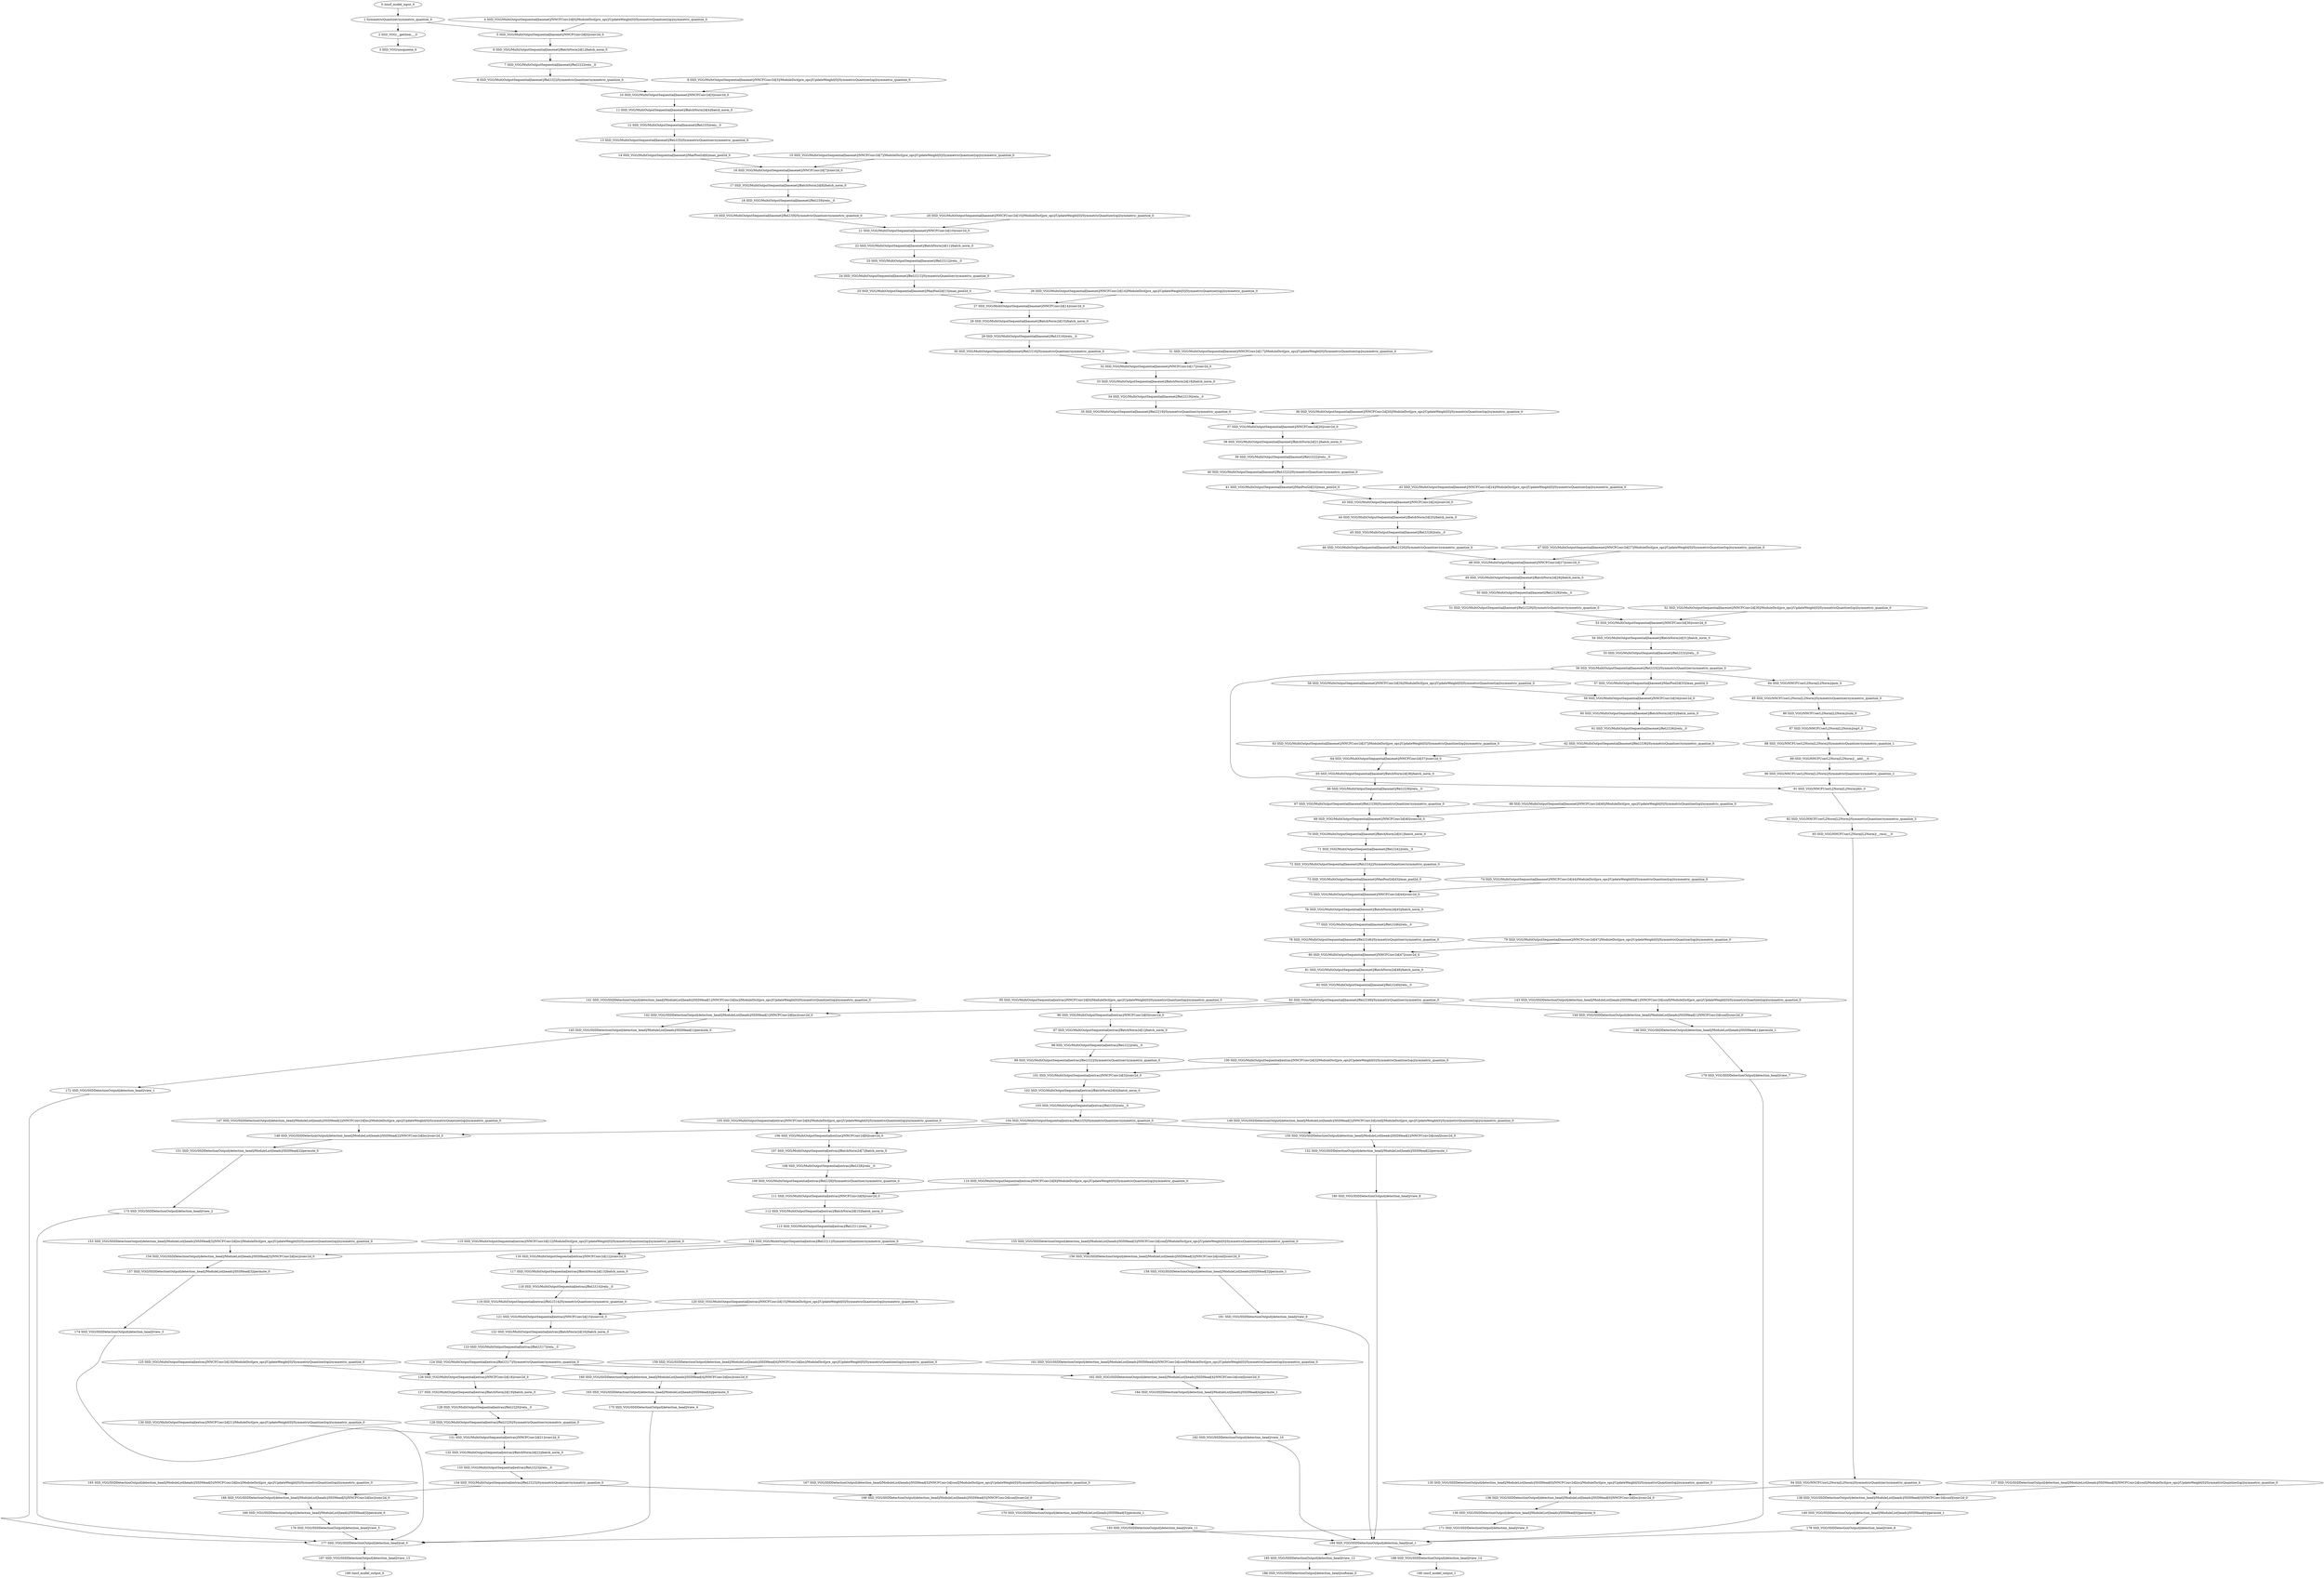 strict digraph  {
"0 /nncf_model_input_0" [id=0, type=nncf_model_input];
"1 SymmetricQuantizer/symmetric_quantize_0" [id=1, type=symmetric_quantize];
"2 SSD_VGG/__getitem___0" [id=2, type=__getitem__];
"3 SSD_VGG/unsqueeze_0" [id=3, type=unsqueeze];
"4 SSD_VGG/MultiOutputSequential[basenet]/NNCFConv2d[0]/ModuleDict[pre_ops]/UpdateWeight[0]/SymmetricQuantizer[op]/symmetric_quantize_0" [id=4, type=symmetric_quantize];
"5 SSD_VGG/MultiOutputSequential[basenet]/NNCFConv2d[0]/conv2d_0" [id=5, type=conv2d];
"6 SSD_VGG/MultiOutputSequential[basenet]/BatchNorm2d[1]/batch_norm_0" [id=6, type=batch_norm];
"7 SSD_VGG/MultiOutputSequential[basenet]/ReLU[2]/relu__0" [id=7, type=relu_];
"8 SSD_VGG/MultiOutputSequential[basenet]/ReLU[2]/SymmetricQuantizer/symmetric_quantize_0" [id=8, type=symmetric_quantize];
"9 SSD_VGG/MultiOutputSequential[basenet]/NNCFConv2d[3]/ModuleDict[pre_ops]/UpdateWeight[0]/SymmetricQuantizer[op]/symmetric_quantize_0" [id=9, type=symmetric_quantize];
"10 SSD_VGG/MultiOutputSequential[basenet]/NNCFConv2d[3]/conv2d_0" [id=10, type=conv2d];
"11 SSD_VGG/MultiOutputSequential[basenet]/BatchNorm2d[4]/batch_norm_0" [id=11, type=batch_norm];
"12 SSD_VGG/MultiOutputSequential[basenet]/ReLU[5]/relu__0" [id=12, type=relu_];
"13 SSD_VGG/MultiOutputSequential[basenet]/ReLU[5]/SymmetricQuantizer/symmetric_quantize_0" [id=13, type=symmetric_quantize];
"14 SSD_VGG/MultiOutputSequential[basenet]/MaxPool2d[6]/max_pool2d_0" [id=14, type=max_pool2d];
"15 SSD_VGG/MultiOutputSequential[basenet]/NNCFConv2d[7]/ModuleDict[pre_ops]/UpdateWeight[0]/SymmetricQuantizer[op]/symmetric_quantize_0" [id=15, type=symmetric_quantize];
"16 SSD_VGG/MultiOutputSequential[basenet]/NNCFConv2d[7]/conv2d_0" [id=16, type=conv2d];
"17 SSD_VGG/MultiOutputSequential[basenet]/BatchNorm2d[8]/batch_norm_0" [id=17, type=batch_norm];
"18 SSD_VGG/MultiOutputSequential[basenet]/ReLU[9]/relu__0" [id=18, type=relu_];
"19 SSD_VGG/MultiOutputSequential[basenet]/ReLU[9]/SymmetricQuantizer/symmetric_quantize_0" [id=19, type=symmetric_quantize];
"20 SSD_VGG/MultiOutputSequential[basenet]/NNCFConv2d[10]/ModuleDict[pre_ops]/UpdateWeight[0]/SymmetricQuantizer[op]/symmetric_quantize_0" [id=20, type=symmetric_quantize];
"21 SSD_VGG/MultiOutputSequential[basenet]/NNCFConv2d[10]/conv2d_0" [id=21, type=conv2d];
"22 SSD_VGG/MultiOutputSequential[basenet]/BatchNorm2d[11]/batch_norm_0" [id=22, type=batch_norm];
"23 SSD_VGG/MultiOutputSequential[basenet]/ReLU[12]/relu__0" [id=23, type=relu_];
"24 SSD_VGG/MultiOutputSequential[basenet]/ReLU[12]/SymmetricQuantizer/symmetric_quantize_0" [id=24, type=symmetric_quantize];
"25 SSD_VGG/MultiOutputSequential[basenet]/MaxPool2d[13]/max_pool2d_0" [id=25, type=max_pool2d];
"26 SSD_VGG/MultiOutputSequential[basenet]/NNCFConv2d[14]/ModuleDict[pre_ops]/UpdateWeight[0]/SymmetricQuantizer[op]/symmetric_quantize_0" [id=26, type=symmetric_quantize];
"27 SSD_VGG/MultiOutputSequential[basenet]/NNCFConv2d[14]/conv2d_0" [id=27, type=conv2d];
"28 SSD_VGG/MultiOutputSequential[basenet]/BatchNorm2d[15]/batch_norm_0" [id=28, type=batch_norm];
"29 SSD_VGG/MultiOutputSequential[basenet]/ReLU[16]/relu__0" [id=29, type=relu_];
"30 SSD_VGG/MultiOutputSequential[basenet]/ReLU[16]/SymmetricQuantizer/symmetric_quantize_0" [id=30, type=symmetric_quantize];
"31 SSD_VGG/MultiOutputSequential[basenet]/NNCFConv2d[17]/ModuleDict[pre_ops]/UpdateWeight[0]/SymmetricQuantizer[op]/symmetric_quantize_0" [id=31, type=symmetric_quantize];
"32 SSD_VGG/MultiOutputSequential[basenet]/NNCFConv2d[17]/conv2d_0" [id=32, type=conv2d];
"33 SSD_VGG/MultiOutputSequential[basenet]/BatchNorm2d[18]/batch_norm_0" [id=33, type=batch_norm];
"34 SSD_VGG/MultiOutputSequential[basenet]/ReLU[19]/relu__0" [id=34, type=relu_];
"35 SSD_VGG/MultiOutputSequential[basenet]/ReLU[19]/SymmetricQuantizer/symmetric_quantize_0" [id=35, type=symmetric_quantize];
"36 SSD_VGG/MultiOutputSequential[basenet]/NNCFConv2d[20]/ModuleDict[pre_ops]/UpdateWeight[0]/SymmetricQuantizer[op]/symmetric_quantize_0" [id=36, type=symmetric_quantize];
"37 SSD_VGG/MultiOutputSequential[basenet]/NNCFConv2d[20]/conv2d_0" [id=37, type=conv2d];
"38 SSD_VGG/MultiOutputSequential[basenet]/BatchNorm2d[21]/batch_norm_0" [id=38, type=batch_norm];
"39 SSD_VGG/MultiOutputSequential[basenet]/ReLU[22]/relu__0" [id=39, type=relu_];
"40 SSD_VGG/MultiOutputSequential[basenet]/ReLU[22]/SymmetricQuantizer/symmetric_quantize_0" [id=40, type=symmetric_quantize];
"41 SSD_VGG/MultiOutputSequential[basenet]/MaxPool2d[23]/max_pool2d_0" [id=41, type=max_pool2d];
"42 SSD_VGG/MultiOutputSequential[basenet]/NNCFConv2d[24]/ModuleDict[pre_ops]/UpdateWeight[0]/SymmetricQuantizer[op]/symmetric_quantize_0" [id=42, type=symmetric_quantize];
"43 SSD_VGG/MultiOutputSequential[basenet]/NNCFConv2d[24]/conv2d_0" [id=43, type=conv2d];
"44 SSD_VGG/MultiOutputSequential[basenet]/BatchNorm2d[25]/batch_norm_0" [id=44, type=batch_norm];
"45 SSD_VGG/MultiOutputSequential[basenet]/ReLU[26]/relu__0" [id=45, type=relu_];
"46 SSD_VGG/MultiOutputSequential[basenet]/ReLU[26]/SymmetricQuantizer/symmetric_quantize_0" [id=46, type=symmetric_quantize];
"47 SSD_VGG/MultiOutputSequential[basenet]/NNCFConv2d[27]/ModuleDict[pre_ops]/UpdateWeight[0]/SymmetricQuantizer[op]/symmetric_quantize_0" [id=47, type=symmetric_quantize];
"48 SSD_VGG/MultiOutputSequential[basenet]/NNCFConv2d[27]/conv2d_0" [id=48, type=conv2d];
"49 SSD_VGG/MultiOutputSequential[basenet]/BatchNorm2d[28]/batch_norm_0" [id=49, type=batch_norm];
"50 SSD_VGG/MultiOutputSequential[basenet]/ReLU[29]/relu__0" [id=50, type=relu_];
"51 SSD_VGG/MultiOutputSequential[basenet]/ReLU[29]/SymmetricQuantizer/symmetric_quantize_0" [id=51, type=symmetric_quantize];
"52 SSD_VGG/MultiOutputSequential[basenet]/NNCFConv2d[30]/ModuleDict[pre_ops]/UpdateWeight[0]/SymmetricQuantizer[op]/symmetric_quantize_0" [id=52, type=symmetric_quantize];
"53 SSD_VGG/MultiOutputSequential[basenet]/NNCFConv2d[30]/conv2d_0" [id=53, type=conv2d];
"54 SSD_VGG/MultiOutputSequential[basenet]/BatchNorm2d[31]/batch_norm_0" [id=54, type=batch_norm];
"55 SSD_VGG/MultiOutputSequential[basenet]/ReLU[32]/relu__0" [id=55, type=relu_];
"56 SSD_VGG/MultiOutputSequential[basenet]/ReLU[32]/SymmetricQuantizer/symmetric_quantize_0" [id=56, type=symmetric_quantize];
"57 SSD_VGG/MultiOutputSequential[basenet]/MaxPool2d[33]/max_pool2d_0" [id=57, type=max_pool2d];
"58 SSD_VGG/MultiOutputSequential[basenet]/NNCFConv2d[34]/ModuleDict[pre_ops]/UpdateWeight[0]/SymmetricQuantizer[op]/symmetric_quantize_0" [id=58, type=symmetric_quantize];
"59 SSD_VGG/MultiOutputSequential[basenet]/NNCFConv2d[34]/conv2d_0" [id=59, type=conv2d];
"60 SSD_VGG/MultiOutputSequential[basenet]/BatchNorm2d[35]/batch_norm_0" [id=60, type=batch_norm];
"61 SSD_VGG/MultiOutputSequential[basenet]/ReLU[36]/relu__0" [id=61, type=relu_];
"62 SSD_VGG/MultiOutputSequential[basenet]/ReLU[36]/SymmetricQuantizer/symmetric_quantize_0" [id=62, type=symmetric_quantize];
"63 SSD_VGG/MultiOutputSequential[basenet]/NNCFConv2d[37]/ModuleDict[pre_ops]/UpdateWeight[0]/SymmetricQuantizer[op]/symmetric_quantize_0" [id=63, type=symmetric_quantize];
"64 SSD_VGG/MultiOutputSequential[basenet]/NNCFConv2d[37]/conv2d_0" [id=64, type=conv2d];
"65 SSD_VGG/MultiOutputSequential[basenet]/BatchNorm2d[38]/batch_norm_0" [id=65, type=batch_norm];
"66 SSD_VGG/MultiOutputSequential[basenet]/ReLU[39]/relu__0" [id=66, type=relu_];
"67 SSD_VGG/MultiOutputSequential[basenet]/ReLU[39]/SymmetricQuantizer/symmetric_quantize_0" [id=67, type=symmetric_quantize];
"68 SSD_VGG/MultiOutputSequential[basenet]/NNCFConv2d[40]/ModuleDict[pre_ops]/UpdateWeight[0]/SymmetricQuantizer[op]/symmetric_quantize_0" [id=68, type=symmetric_quantize];
"69 SSD_VGG/MultiOutputSequential[basenet]/NNCFConv2d[40]/conv2d_0" [id=69, type=conv2d];
"70 SSD_VGG/MultiOutputSequential[basenet]/BatchNorm2d[41]/batch_norm_0" [id=70, type=batch_norm];
"71 SSD_VGG/MultiOutputSequential[basenet]/ReLU[42]/relu__0" [id=71, type=relu_];
"72 SSD_VGG/MultiOutputSequential[basenet]/ReLU[42]/SymmetricQuantizer/symmetric_quantize_0" [id=72, type=symmetric_quantize];
"73 SSD_VGG/MultiOutputSequential[basenet]/MaxPool2d[43]/max_pool2d_0" [id=73, type=max_pool2d];
"74 SSD_VGG/MultiOutputSequential[basenet]/NNCFConv2d[44]/ModuleDict[pre_ops]/UpdateWeight[0]/SymmetricQuantizer[op]/symmetric_quantize_0" [id=74, type=symmetric_quantize];
"75 SSD_VGG/MultiOutputSequential[basenet]/NNCFConv2d[44]/conv2d_0" [id=75, type=conv2d];
"76 SSD_VGG/MultiOutputSequential[basenet]/BatchNorm2d[45]/batch_norm_0" [id=76, type=batch_norm];
"77 SSD_VGG/MultiOutputSequential[basenet]/ReLU[46]/relu__0" [id=77, type=relu_];
"78 SSD_VGG/MultiOutputSequential[basenet]/ReLU[46]/SymmetricQuantizer/symmetric_quantize_0" [id=78, type=symmetric_quantize];
"79 SSD_VGG/MultiOutputSequential[basenet]/NNCFConv2d[47]/ModuleDict[pre_ops]/UpdateWeight[0]/SymmetricQuantizer[op]/symmetric_quantize_0" [id=79, type=symmetric_quantize];
"80 SSD_VGG/MultiOutputSequential[basenet]/NNCFConv2d[47]/conv2d_0" [id=80, type=conv2d];
"81 SSD_VGG/MultiOutputSequential[basenet]/BatchNorm2d[48]/batch_norm_0" [id=81, type=batch_norm];
"82 SSD_VGG/MultiOutputSequential[basenet]/ReLU[49]/relu__0" [id=82, type=relu_];
"83 SSD_VGG/MultiOutputSequential[basenet]/ReLU[49]/SymmetricQuantizer/symmetric_quantize_0" [id=83, type=symmetric_quantize];
"84 SSD_VGG/NNCFUserL2Norm[L2Norm]/pow_0" [id=84, type=pow];
"85 SSD_VGG/NNCFUserL2Norm[L2Norm]/SymmetricQuantizer/symmetric_quantize_0" [id=85, type=symmetric_quantize];
"86 SSD_VGG/NNCFUserL2Norm[L2Norm]/sum_0" [id=86, type=sum];
"87 SSD_VGG/NNCFUserL2Norm[L2Norm]/sqrt_0" [id=87, type=sqrt];
"88 SSD_VGG/NNCFUserL2Norm[L2Norm]/SymmetricQuantizer/symmetric_quantize_1" [id=88, type=symmetric_quantize];
"89 SSD_VGG/NNCFUserL2Norm[L2Norm]/__add___0" [id=89, type=__add__];
"90 SSD_VGG/NNCFUserL2Norm[L2Norm]/SymmetricQuantizer/symmetric_quantize_2" [id=90, type=symmetric_quantize];
"91 SSD_VGG/NNCFUserL2Norm[L2Norm]/div_0" [id=91, type=div];
"92 SSD_VGG/NNCFUserL2Norm[L2Norm]/SymmetricQuantizer/symmetric_quantize_3" [id=92, type=symmetric_quantize];
"93 SSD_VGG/NNCFUserL2Norm[L2Norm]/__rmul___0" [id=93, type=__rmul__];
"94 SSD_VGG/NNCFUserL2Norm[L2Norm]/SymmetricQuantizer/symmetric_quantize_4" [id=94, type=symmetric_quantize];
"95 SSD_VGG/MultiOutputSequential[extras]/NNCFConv2d[0]/ModuleDict[pre_ops]/UpdateWeight[0]/SymmetricQuantizer[op]/symmetric_quantize_0" [id=95, type=symmetric_quantize];
"96 SSD_VGG/MultiOutputSequential[extras]/NNCFConv2d[0]/conv2d_0" [id=96, type=conv2d];
"97 SSD_VGG/MultiOutputSequential[extras]/BatchNorm2d[1]/batch_norm_0" [id=97, type=batch_norm];
"98 SSD_VGG/MultiOutputSequential[extras]/ReLU[2]/relu__0" [id=98, type=relu_];
"99 SSD_VGG/MultiOutputSequential[extras]/ReLU[2]/SymmetricQuantizer/symmetric_quantize_0" [id=99, type=symmetric_quantize];
"100 SSD_VGG/MultiOutputSequential[extras]/NNCFConv2d[3]/ModuleDict[pre_ops]/UpdateWeight[0]/SymmetricQuantizer[op]/symmetric_quantize_0" [id=100, type=symmetric_quantize];
"101 SSD_VGG/MultiOutputSequential[extras]/NNCFConv2d[3]/conv2d_0" [id=101, type=conv2d];
"102 SSD_VGG/MultiOutputSequential[extras]/BatchNorm2d[4]/batch_norm_0" [id=102, type=batch_norm];
"103 SSD_VGG/MultiOutputSequential[extras]/ReLU[5]/relu__0" [id=103, type=relu_];
"104 SSD_VGG/MultiOutputSequential[extras]/ReLU[5]/SymmetricQuantizer/symmetric_quantize_0" [id=104, type=symmetric_quantize];
"105 SSD_VGG/MultiOutputSequential[extras]/NNCFConv2d[6]/ModuleDict[pre_ops]/UpdateWeight[0]/SymmetricQuantizer[op]/symmetric_quantize_0" [id=105, type=symmetric_quantize];
"106 SSD_VGG/MultiOutputSequential[extras]/NNCFConv2d[6]/conv2d_0" [id=106, type=conv2d];
"107 SSD_VGG/MultiOutputSequential[extras]/BatchNorm2d[7]/batch_norm_0" [id=107, type=batch_norm];
"108 SSD_VGG/MultiOutputSequential[extras]/ReLU[8]/relu__0" [id=108, type=relu_];
"109 SSD_VGG/MultiOutputSequential[extras]/ReLU[8]/SymmetricQuantizer/symmetric_quantize_0" [id=109, type=symmetric_quantize];
"110 SSD_VGG/MultiOutputSequential[extras]/NNCFConv2d[9]/ModuleDict[pre_ops]/UpdateWeight[0]/SymmetricQuantizer[op]/symmetric_quantize_0" [id=110, type=symmetric_quantize];
"111 SSD_VGG/MultiOutputSequential[extras]/NNCFConv2d[9]/conv2d_0" [id=111, type=conv2d];
"112 SSD_VGG/MultiOutputSequential[extras]/BatchNorm2d[10]/batch_norm_0" [id=112, type=batch_norm];
"113 SSD_VGG/MultiOutputSequential[extras]/ReLU[11]/relu__0" [id=113, type=relu_];
"114 SSD_VGG/MultiOutputSequential[extras]/ReLU[11]/SymmetricQuantizer/symmetric_quantize_0" [id=114, type=symmetric_quantize];
"115 SSD_VGG/MultiOutputSequential[extras]/NNCFConv2d[12]/ModuleDict[pre_ops]/UpdateWeight[0]/SymmetricQuantizer[op]/symmetric_quantize_0" [id=115, type=symmetric_quantize];
"116 SSD_VGG/MultiOutputSequential[extras]/NNCFConv2d[12]/conv2d_0" [id=116, type=conv2d];
"117 SSD_VGG/MultiOutputSequential[extras]/BatchNorm2d[13]/batch_norm_0" [id=117, type=batch_norm];
"118 SSD_VGG/MultiOutputSequential[extras]/ReLU[14]/relu__0" [id=118, type=relu_];
"119 SSD_VGG/MultiOutputSequential[extras]/ReLU[14]/SymmetricQuantizer/symmetric_quantize_0" [id=119, type=symmetric_quantize];
"120 SSD_VGG/MultiOutputSequential[extras]/NNCFConv2d[15]/ModuleDict[pre_ops]/UpdateWeight[0]/SymmetricQuantizer[op]/symmetric_quantize_0" [id=120, type=symmetric_quantize];
"121 SSD_VGG/MultiOutputSequential[extras]/NNCFConv2d[15]/conv2d_0" [id=121, type=conv2d];
"122 SSD_VGG/MultiOutputSequential[extras]/BatchNorm2d[16]/batch_norm_0" [id=122, type=batch_norm];
"123 SSD_VGG/MultiOutputSequential[extras]/ReLU[17]/relu__0" [id=123, type=relu_];
"124 SSD_VGG/MultiOutputSequential[extras]/ReLU[17]/SymmetricQuantizer/symmetric_quantize_0" [id=124, type=symmetric_quantize];
"125 SSD_VGG/MultiOutputSequential[extras]/NNCFConv2d[18]/ModuleDict[pre_ops]/UpdateWeight[0]/SymmetricQuantizer[op]/symmetric_quantize_0" [id=125, type=symmetric_quantize];
"126 SSD_VGG/MultiOutputSequential[extras]/NNCFConv2d[18]/conv2d_0" [id=126, type=conv2d];
"127 SSD_VGG/MultiOutputSequential[extras]/BatchNorm2d[19]/batch_norm_0" [id=127, type=batch_norm];
"128 SSD_VGG/MultiOutputSequential[extras]/ReLU[20]/relu__0" [id=128, type=relu_];
"129 SSD_VGG/MultiOutputSequential[extras]/ReLU[20]/SymmetricQuantizer/symmetric_quantize_0" [id=129, type=symmetric_quantize];
"130 SSD_VGG/MultiOutputSequential[extras]/NNCFConv2d[21]/ModuleDict[pre_ops]/UpdateWeight[0]/SymmetricQuantizer[op]/symmetric_quantize_0" [id=130, type=symmetric_quantize];
"131 SSD_VGG/MultiOutputSequential[extras]/NNCFConv2d[21]/conv2d_0" [id=131, type=conv2d];
"132 SSD_VGG/MultiOutputSequential[extras]/BatchNorm2d[22]/batch_norm_0" [id=132, type=batch_norm];
"133 SSD_VGG/MultiOutputSequential[extras]/ReLU[23]/relu__0" [id=133, type=relu_];
"134 SSD_VGG/MultiOutputSequential[extras]/ReLU[23]/SymmetricQuantizer/symmetric_quantize_0" [id=134, type=symmetric_quantize];
"135 SSD_VGG/SSDDetectionOutput[detection_head]/ModuleList[heads]/SSDHead[0]/NNCFConv2d[loc]/ModuleDict[pre_ops]/UpdateWeight[0]/SymmetricQuantizer[op]/symmetric_quantize_0" [id=135, type=symmetric_quantize];
"136 SSD_VGG/SSDDetectionOutput[detection_head]/ModuleList[heads]/SSDHead[0]/NNCFConv2d[loc]/conv2d_0" [id=136, type=conv2d];
"137 SSD_VGG/SSDDetectionOutput[detection_head]/ModuleList[heads]/SSDHead[0]/NNCFConv2d[conf]/ModuleDict[pre_ops]/UpdateWeight[0]/SymmetricQuantizer[op]/symmetric_quantize_0" [id=137, type=symmetric_quantize];
"138 SSD_VGG/SSDDetectionOutput[detection_head]/ModuleList[heads]/SSDHead[0]/NNCFConv2d[conf]/conv2d_0" [id=138, type=conv2d];
"139 SSD_VGG/SSDDetectionOutput[detection_head]/ModuleList[heads]/SSDHead[0]/permute_0" [id=139, type=permute];
"140 SSD_VGG/SSDDetectionOutput[detection_head]/ModuleList[heads]/SSDHead[0]/permute_1" [id=140, type=permute];
"141 SSD_VGG/SSDDetectionOutput[detection_head]/ModuleList[heads]/SSDHead[1]/NNCFConv2d[loc]/ModuleDict[pre_ops]/UpdateWeight[0]/SymmetricQuantizer[op]/symmetric_quantize_0" [id=141, type=symmetric_quantize];
"142 SSD_VGG/SSDDetectionOutput[detection_head]/ModuleList[heads]/SSDHead[1]/NNCFConv2d[loc]/conv2d_0" [id=142, type=conv2d];
"143 SSD_VGG/SSDDetectionOutput[detection_head]/ModuleList[heads]/SSDHead[1]/NNCFConv2d[conf]/ModuleDict[pre_ops]/UpdateWeight[0]/SymmetricQuantizer[op]/symmetric_quantize_0" [id=143, type=symmetric_quantize];
"144 SSD_VGG/SSDDetectionOutput[detection_head]/ModuleList[heads]/SSDHead[1]/NNCFConv2d[conf]/conv2d_0" [id=144, type=conv2d];
"145 SSD_VGG/SSDDetectionOutput[detection_head]/ModuleList[heads]/SSDHead[1]/permute_0" [id=145, type=permute];
"146 SSD_VGG/SSDDetectionOutput[detection_head]/ModuleList[heads]/SSDHead[1]/permute_1" [id=146, type=permute];
"147 SSD_VGG/SSDDetectionOutput[detection_head]/ModuleList[heads]/SSDHead[2]/NNCFConv2d[loc]/ModuleDict[pre_ops]/UpdateWeight[0]/SymmetricQuantizer[op]/symmetric_quantize_0" [id=147, type=symmetric_quantize];
"148 SSD_VGG/SSDDetectionOutput[detection_head]/ModuleList[heads]/SSDHead[2]/NNCFConv2d[loc]/conv2d_0" [id=148, type=conv2d];
"149 SSD_VGG/SSDDetectionOutput[detection_head]/ModuleList[heads]/SSDHead[2]/NNCFConv2d[conf]/ModuleDict[pre_ops]/UpdateWeight[0]/SymmetricQuantizer[op]/symmetric_quantize_0" [id=149, type=symmetric_quantize];
"150 SSD_VGG/SSDDetectionOutput[detection_head]/ModuleList[heads]/SSDHead[2]/NNCFConv2d[conf]/conv2d_0" [id=150, type=conv2d];
"151 SSD_VGG/SSDDetectionOutput[detection_head]/ModuleList[heads]/SSDHead[2]/permute_0" [id=151, type=permute];
"152 SSD_VGG/SSDDetectionOutput[detection_head]/ModuleList[heads]/SSDHead[2]/permute_1" [id=152, type=permute];
"153 SSD_VGG/SSDDetectionOutput[detection_head]/ModuleList[heads]/SSDHead[3]/NNCFConv2d[loc]/ModuleDict[pre_ops]/UpdateWeight[0]/SymmetricQuantizer[op]/symmetric_quantize_0" [id=153, type=symmetric_quantize];
"154 SSD_VGG/SSDDetectionOutput[detection_head]/ModuleList[heads]/SSDHead[3]/NNCFConv2d[loc]/conv2d_0" [id=154, type=conv2d];
"155 SSD_VGG/SSDDetectionOutput[detection_head]/ModuleList[heads]/SSDHead[3]/NNCFConv2d[conf]/ModuleDict[pre_ops]/UpdateWeight[0]/SymmetricQuantizer[op]/symmetric_quantize_0" [id=155, type=symmetric_quantize];
"156 SSD_VGG/SSDDetectionOutput[detection_head]/ModuleList[heads]/SSDHead[3]/NNCFConv2d[conf]/conv2d_0" [id=156, type=conv2d];
"157 SSD_VGG/SSDDetectionOutput[detection_head]/ModuleList[heads]/SSDHead[3]/permute_0" [id=157, type=permute];
"158 SSD_VGG/SSDDetectionOutput[detection_head]/ModuleList[heads]/SSDHead[3]/permute_1" [id=158, type=permute];
"159 SSD_VGG/SSDDetectionOutput[detection_head]/ModuleList[heads]/SSDHead[4]/NNCFConv2d[loc]/ModuleDict[pre_ops]/UpdateWeight[0]/SymmetricQuantizer[op]/symmetric_quantize_0" [id=159, type=symmetric_quantize];
"160 SSD_VGG/SSDDetectionOutput[detection_head]/ModuleList[heads]/SSDHead[4]/NNCFConv2d[loc]/conv2d_0" [id=160, type=conv2d];
"161 SSD_VGG/SSDDetectionOutput[detection_head]/ModuleList[heads]/SSDHead[4]/NNCFConv2d[conf]/ModuleDict[pre_ops]/UpdateWeight[0]/SymmetricQuantizer[op]/symmetric_quantize_0" [id=161, type=symmetric_quantize];
"162 SSD_VGG/SSDDetectionOutput[detection_head]/ModuleList[heads]/SSDHead[4]/NNCFConv2d[conf]/conv2d_0" [id=162, type=conv2d];
"163 SSD_VGG/SSDDetectionOutput[detection_head]/ModuleList[heads]/SSDHead[4]/permute_0" [id=163, type=permute];
"164 SSD_VGG/SSDDetectionOutput[detection_head]/ModuleList[heads]/SSDHead[4]/permute_1" [id=164, type=permute];
"165 SSD_VGG/SSDDetectionOutput[detection_head]/ModuleList[heads]/SSDHead[5]/NNCFConv2d[loc]/ModuleDict[pre_ops]/UpdateWeight[0]/SymmetricQuantizer[op]/symmetric_quantize_0" [id=165, type=symmetric_quantize];
"166 SSD_VGG/SSDDetectionOutput[detection_head]/ModuleList[heads]/SSDHead[5]/NNCFConv2d[loc]/conv2d_0" [id=166, type=conv2d];
"167 SSD_VGG/SSDDetectionOutput[detection_head]/ModuleList[heads]/SSDHead[5]/NNCFConv2d[conf]/ModuleDict[pre_ops]/UpdateWeight[0]/SymmetricQuantizer[op]/symmetric_quantize_0" [id=167, type=symmetric_quantize];
"168 SSD_VGG/SSDDetectionOutput[detection_head]/ModuleList[heads]/SSDHead[5]/NNCFConv2d[conf]/conv2d_0" [id=168, type=conv2d];
"169 SSD_VGG/SSDDetectionOutput[detection_head]/ModuleList[heads]/SSDHead[5]/permute_0" [id=169, type=permute];
"170 SSD_VGG/SSDDetectionOutput[detection_head]/ModuleList[heads]/SSDHead[5]/permute_1" [id=170, type=permute];
"171 SSD_VGG/SSDDetectionOutput[detection_head]/view_0" [id=171, type=view];
"172 SSD_VGG/SSDDetectionOutput[detection_head]/view_1" [id=172, type=view];
"173 SSD_VGG/SSDDetectionOutput[detection_head]/view_2" [id=173, type=view];
"174 SSD_VGG/SSDDetectionOutput[detection_head]/view_3" [id=174, type=view];
"175 SSD_VGG/SSDDetectionOutput[detection_head]/view_4" [id=175, type=view];
"176 SSD_VGG/SSDDetectionOutput[detection_head]/view_5" [id=176, type=view];
"177 SSD_VGG/SSDDetectionOutput[detection_head]/cat_0" [id=177, type=cat];
"178 SSD_VGG/SSDDetectionOutput[detection_head]/view_6" [id=178, type=view];
"179 SSD_VGG/SSDDetectionOutput[detection_head]/view_7" [id=179, type=view];
"180 SSD_VGG/SSDDetectionOutput[detection_head]/view_8" [id=180, type=view];
"181 SSD_VGG/SSDDetectionOutput[detection_head]/view_9" [id=181, type=view];
"182 SSD_VGG/SSDDetectionOutput[detection_head]/view_10" [id=182, type=view];
"183 SSD_VGG/SSDDetectionOutput[detection_head]/view_11" [id=183, type=view];
"184 SSD_VGG/SSDDetectionOutput[detection_head]/cat_1" [id=184, type=cat];
"185 SSD_VGG/SSDDetectionOutput[detection_head]/view_12" [id=185, type=view];
"186 SSD_VGG/SSDDetectionOutput[detection_head]/softmax_0" [id=186, type=softmax];
"187 SSD_VGG/SSDDetectionOutput[detection_head]/view_13" [id=187, type=view];
"188 SSD_VGG/SSDDetectionOutput[detection_head]/view_14" [id=188, type=view];
"189 /nncf_model_output_0" [id=189, type=nncf_model_output];
"190 /nncf_model_output_1" [id=190, type=nncf_model_output];
"0 /nncf_model_input_0" -> "1 SymmetricQuantizer/symmetric_quantize_0";
"1 SymmetricQuantizer/symmetric_quantize_0" -> "2 SSD_VGG/__getitem___0";
"1 SymmetricQuantizer/symmetric_quantize_0" -> "5 SSD_VGG/MultiOutputSequential[basenet]/NNCFConv2d[0]/conv2d_0";
"2 SSD_VGG/__getitem___0" -> "3 SSD_VGG/unsqueeze_0";
"4 SSD_VGG/MultiOutputSequential[basenet]/NNCFConv2d[0]/ModuleDict[pre_ops]/UpdateWeight[0]/SymmetricQuantizer[op]/symmetric_quantize_0" -> "5 SSD_VGG/MultiOutputSequential[basenet]/NNCFConv2d[0]/conv2d_0";
"5 SSD_VGG/MultiOutputSequential[basenet]/NNCFConv2d[0]/conv2d_0" -> "6 SSD_VGG/MultiOutputSequential[basenet]/BatchNorm2d[1]/batch_norm_0";
"6 SSD_VGG/MultiOutputSequential[basenet]/BatchNorm2d[1]/batch_norm_0" -> "7 SSD_VGG/MultiOutputSequential[basenet]/ReLU[2]/relu__0";
"7 SSD_VGG/MultiOutputSequential[basenet]/ReLU[2]/relu__0" -> "8 SSD_VGG/MultiOutputSequential[basenet]/ReLU[2]/SymmetricQuantizer/symmetric_quantize_0";
"8 SSD_VGG/MultiOutputSequential[basenet]/ReLU[2]/SymmetricQuantizer/symmetric_quantize_0" -> "10 SSD_VGG/MultiOutputSequential[basenet]/NNCFConv2d[3]/conv2d_0";
"9 SSD_VGG/MultiOutputSequential[basenet]/NNCFConv2d[3]/ModuleDict[pre_ops]/UpdateWeight[0]/SymmetricQuantizer[op]/symmetric_quantize_0" -> "10 SSD_VGG/MultiOutputSequential[basenet]/NNCFConv2d[3]/conv2d_0";
"10 SSD_VGG/MultiOutputSequential[basenet]/NNCFConv2d[3]/conv2d_0" -> "11 SSD_VGG/MultiOutputSequential[basenet]/BatchNorm2d[4]/batch_norm_0";
"11 SSD_VGG/MultiOutputSequential[basenet]/BatchNorm2d[4]/batch_norm_0" -> "12 SSD_VGG/MultiOutputSequential[basenet]/ReLU[5]/relu__0";
"12 SSD_VGG/MultiOutputSequential[basenet]/ReLU[5]/relu__0" -> "13 SSD_VGG/MultiOutputSequential[basenet]/ReLU[5]/SymmetricQuantizer/symmetric_quantize_0";
"13 SSD_VGG/MultiOutputSequential[basenet]/ReLU[5]/SymmetricQuantizer/symmetric_quantize_0" -> "14 SSD_VGG/MultiOutputSequential[basenet]/MaxPool2d[6]/max_pool2d_0";
"14 SSD_VGG/MultiOutputSequential[basenet]/MaxPool2d[6]/max_pool2d_0" -> "16 SSD_VGG/MultiOutputSequential[basenet]/NNCFConv2d[7]/conv2d_0";
"15 SSD_VGG/MultiOutputSequential[basenet]/NNCFConv2d[7]/ModuleDict[pre_ops]/UpdateWeight[0]/SymmetricQuantizer[op]/symmetric_quantize_0" -> "16 SSD_VGG/MultiOutputSequential[basenet]/NNCFConv2d[7]/conv2d_0";
"16 SSD_VGG/MultiOutputSequential[basenet]/NNCFConv2d[7]/conv2d_0" -> "17 SSD_VGG/MultiOutputSequential[basenet]/BatchNorm2d[8]/batch_norm_0";
"17 SSD_VGG/MultiOutputSequential[basenet]/BatchNorm2d[8]/batch_norm_0" -> "18 SSD_VGG/MultiOutputSequential[basenet]/ReLU[9]/relu__0";
"18 SSD_VGG/MultiOutputSequential[basenet]/ReLU[9]/relu__0" -> "19 SSD_VGG/MultiOutputSequential[basenet]/ReLU[9]/SymmetricQuantizer/symmetric_quantize_0";
"19 SSD_VGG/MultiOutputSequential[basenet]/ReLU[9]/SymmetricQuantizer/symmetric_quantize_0" -> "21 SSD_VGG/MultiOutputSequential[basenet]/NNCFConv2d[10]/conv2d_0";
"20 SSD_VGG/MultiOutputSequential[basenet]/NNCFConv2d[10]/ModuleDict[pre_ops]/UpdateWeight[0]/SymmetricQuantizer[op]/symmetric_quantize_0" -> "21 SSD_VGG/MultiOutputSequential[basenet]/NNCFConv2d[10]/conv2d_0";
"21 SSD_VGG/MultiOutputSequential[basenet]/NNCFConv2d[10]/conv2d_0" -> "22 SSD_VGG/MultiOutputSequential[basenet]/BatchNorm2d[11]/batch_norm_0";
"22 SSD_VGG/MultiOutputSequential[basenet]/BatchNorm2d[11]/batch_norm_0" -> "23 SSD_VGG/MultiOutputSequential[basenet]/ReLU[12]/relu__0";
"23 SSD_VGG/MultiOutputSequential[basenet]/ReLU[12]/relu__0" -> "24 SSD_VGG/MultiOutputSequential[basenet]/ReLU[12]/SymmetricQuantizer/symmetric_quantize_0";
"24 SSD_VGG/MultiOutputSequential[basenet]/ReLU[12]/SymmetricQuantizer/symmetric_quantize_0" -> "25 SSD_VGG/MultiOutputSequential[basenet]/MaxPool2d[13]/max_pool2d_0";
"25 SSD_VGG/MultiOutputSequential[basenet]/MaxPool2d[13]/max_pool2d_0" -> "27 SSD_VGG/MultiOutputSequential[basenet]/NNCFConv2d[14]/conv2d_0";
"26 SSD_VGG/MultiOutputSequential[basenet]/NNCFConv2d[14]/ModuleDict[pre_ops]/UpdateWeight[0]/SymmetricQuantizer[op]/symmetric_quantize_0" -> "27 SSD_VGG/MultiOutputSequential[basenet]/NNCFConv2d[14]/conv2d_0";
"27 SSD_VGG/MultiOutputSequential[basenet]/NNCFConv2d[14]/conv2d_0" -> "28 SSD_VGG/MultiOutputSequential[basenet]/BatchNorm2d[15]/batch_norm_0";
"28 SSD_VGG/MultiOutputSequential[basenet]/BatchNorm2d[15]/batch_norm_0" -> "29 SSD_VGG/MultiOutputSequential[basenet]/ReLU[16]/relu__0";
"29 SSD_VGG/MultiOutputSequential[basenet]/ReLU[16]/relu__0" -> "30 SSD_VGG/MultiOutputSequential[basenet]/ReLU[16]/SymmetricQuantizer/symmetric_quantize_0";
"30 SSD_VGG/MultiOutputSequential[basenet]/ReLU[16]/SymmetricQuantizer/symmetric_quantize_0" -> "32 SSD_VGG/MultiOutputSequential[basenet]/NNCFConv2d[17]/conv2d_0";
"31 SSD_VGG/MultiOutputSequential[basenet]/NNCFConv2d[17]/ModuleDict[pre_ops]/UpdateWeight[0]/SymmetricQuantizer[op]/symmetric_quantize_0" -> "32 SSD_VGG/MultiOutputSequential[basenet]/NNCFConv2d[17]/conv2d_0";
"32 SSD_VGG/MultiOutputSequential[basenet]/NNCFConv2d[17]/conv2d_0" -> "33 SSD_VGG/MultiOutputSequential[basenet]/BatchNorm2d[18]/batch_norm_0";
"33 SSD_VGG/MultiOutputSequential[basenet]/BatchNorm2d[18]/batch_norm_0" -> "34 SSD_VGG/MultiOutputSequential[basenet]/ReLU[19]/relu__0";
"34 SSD_VGG/MultiOutputSequential[basenet]/ReLU[19]/relu__0" -> "35 SSD_VGG/MultiOutputSequential[basenet]/ReLU[19]/SymmetricQuantizer/symmetric_quantize_0";
"35 SSD_VGG/MultiOutputSequential[basenet]/ReLU[19]/SymmetricQuantizer/symmetric_quantize_0" -> "37 SSD_VGG/MultiOutputSequential[basenet]/NNCFConv2d[20]/conv2d_0";
"36 SSD_VGG/MultiOutputSequential[basenet]/NNCFConv2d[20]/ModuleDict[pre_ops]/UpdateWeight[0]/SymmetricQuantizer[op]/symmetric_quantize_0" -> "37 SSD_VGG/MultiOutputSequential[basenet]/NNCFConv2d[20]/conv2d_0";
"37 SSD_VGG/MultiOutputSequential[basenet]/NNCFConv2d[20]/conv2d_0" -> "38 SSD_VGG/MultiOutputSequential[basenet]/BatchNorm2d[21]/batch_norm_0";
"38 SSD_VGG/MultiOutputSequential[basenet]/BatchNorm2d[21]/batch_norm_0" -> "39 SSD_VGG/MultiOutputSequential[basenet]/ReLU[22]/relu__0";
"39 SSD_VGG/MultiOutputSequential[basenet]/ReLU[22]/relu__0" -> "40 SSD_VGG/MultiOutputSequential[basenet]/ReLU[22]/SymmetricQuantizer/symmetric_quantize_0";
"40 SSD_VGG/MultiOutputSequential[basenet]/ReLU[22]/SymmetricQuantizer/symmetric_quantize_0" -> "41 SSD_VGG/MultiOutputSequential[basenet]/MaxPool2d[23]/max_pool2d_0";
"41 SSD_VGG/MultiOutputSequential[basenet]/MaxPool2d[23]/max_pool2d_0" -> "43 SSD_VGG/MultiOutputSequential[basenet]/NNCFConv2d[24]/conv2d_0";
"42 SSD_VGG/MultiOutputSequential[basenet]/NNCFConv2d[24]/ModuleDict[pre_ops]/UpdateWeight[0]/SymmetricQuantizer[op]/symmetric_quantize_0" -> "43 SSD_VGG/MultiOutputSequential[basenet]/NNCFConv2d[24]/conv2d_0";
"43 SSD_VGG/MultiOutputSequential[basenet]/NNCFConv2d[24]/conv2d_0" -> "44 SSD_VGG/MultiOutputSequential[basenet]/BatchNorm2d[25]/batch_norm_0";
"44 SSD_VGG/MultiOutputSequential[basenet]/BatchNorm2d[25]/batch_norm_0" -> "45 SSD_VGG/MultiOutputSequential[basenet]/ReLU[26]/relu__0";
"45 SSD_VGG/MultiOutputSequential[basenet]/ReLU[26]/relu__0" -> "46 SSD_VGG/MultiOutputSequential[basenet]/ReLU[26]/SymmetricQuantizer/symmetric_quantize_0";
"46 SSD_VGG/MultiOutputSequential[basenet]/ReLU[26]/SymmetricQuantizer/symmetric_quantize_0" -> "48 SSD_VGG/MultiOutputSequential[basenet]/NNCFConv2d[27]/conv2d_0";
"47 SSD_VGG/MultiOutputSequential[basenet]/NNCFConv2d[27]/ModuleDict[pre_ops]/UpdateWeight[0]/SymmetricQuantizer[op]/symmetric_quantize_0" -> "48 SSD_VGG/MultiOutputSequential[basenet]/NNCFConv2d[27]/conv2d_0";
"48 SSD_VGG/MultiOutputSequential[basenet]/NNCFConv2d[27]/conv2d_0" -> "49 SSD_VGG/MultiOutputSequential[basenet]/BatchNorm2d[28]/batch_norm_0";
"49 SSD_VGG/MultiOutputSequential[basenet]/BatchNorm2d[28]/batch_norm_0" -> "50 SSD_VGG/MultiOutputSequential[basenet]/ReLU[29]/relu__0";
"50 SSD_VGG/MultiOutputSequential[basenet]/ReLU[29]/relu__0" -> "51 SSD_VGG/MultiOutputSequential[basenet]/ReLU[29]/SymmetricQuantizer/symmetric_quantize_0";
"51 SSD_VGG/MultiOutputSequential[basenet]/ReLU[29]/SymmetricQuantizer/symmetric_quantize_0" -> "53 SSD_VGG/MultiOutputSequential[basenet]/NNCFConv2d[30]/conv2d_0";
"52 SSD_VGG/MultiOutputSequential[basenet]/NNCFConv2d[30]/ModuleDict[pre_ops]/UpdateWeight[0]/SymmetricQuantizer[op]/symmetric_quantize_0" -> "53 SSD_VGG/MultiOutputSequential[basenet]/NNCFConv2d[30]/conv2d_0";
"53 SSD_VGG/MultiOutputSequential[basenet]/NNCFConv2d[30]/conv2d_0" -> "54 SSD_VGG/MultiOutputSequential[basenet]/BatchNorm2d[31]/batch_norm_0";
"54 SSD_VGG/MultiOutputSequential[basenet]/BatchNorm2d[31]/batch_norm_0" -> "55 SSD_VGG/MultiOutputSequential[basenet]/ReLU[32]/relu__0";
"55 SSD_VGG/MultiOutputSequential[basenet]/ReLU[32]/relu__0" -> "56 SSD_VGG/MultiOutputSequential[basenet]/ReLU[32]/SymmetricQuantizer/symmetric_quantize_0";
"56 SSD_VGG/MultiOutputSequential[basenet]/ReLU[32]/SymmetricQuantizer/symmetric_quantize_0" -> "57 SSD_VGG/MultiOutputSequential[basenet]/MaxPool2d[33]/max_pool2d_0";
"56 SSD_VGG/MultiOutputSequential[basenet]/ReLU[32]/SymmetricQuantizer/symmetric_quantize_0" -> "84 SSD_VGG/NNCFUserL2Norm[L2Norm]/pow_0";
"56 SSD_VGG/MultiOutputSequential[basenet]/ReLU[32]/SymmetricQuantizer/symmetric_quantize_0" -> "91 SSD_VGG/NNCFUserL2Norm[L2Norm]/div_0";
"57 SSD_VGG/MultiOutputSequential[basenet]/MaxPool2d[33]/max_pool2d_0" -> "59 SSD_VGG/MultiOutputSequential[basenet]/NNCFConv2d[34]/conv2d_0";
"58 SSD_VGG/MultiOutputSequential[basenet]/NNCFConv2d[34]/ModuleDict[pre_ops]/UpdateWeight[0]/SymmetricQuantizer[op]/symmetric_quantize_0" -> "59 SSD_VGG/MultiOutputSequential[basenet]/NNCFConv2d[34]/conv2d_0";
"59 SSD_VGG/MultiOutputSequential[basenet]/NNCFConv2d[34]/conv2d_0" -> "60 SSD_VGG/MultiOutputSequential[basenet]/BatchNorm2d[35]/batch_norm_0";
"60 SSD_VGG/MultiOutputSequential[basenet]/BatchNorm2d[35]/batch_norm_0" -> "61 SSD_VGG/MultiOutputSequential[basenet]/ReLU[36]/relu__0";
"61 SSD_VGG/MultiOutputSequential[basenet]/ReLU[36]/relu__0" -> "62 SSD_VGG/MultiOutputSequential[basenet]/ReLU[36]/SymmetricQuantizer/symmetric_quantize_0";
"62 SSD_VGG/MultiOutputSequential[basenet]/ReLU[36]/SymmetricQuantizer/symmetric_quantize_0" -> "64 SSD_VGG/MultiOutputSequential[basenet]/NNCFConv2d[37]/conv2d_0";
"63 SSD_VGG/MultiOutputSequential[basenet]/NNCFConv2d[37]/ModuleDict[pre_ops]/UpdateWeight[0]/SymmetricQuantizer[op]/symmetric_quantize_0" -> "64 SSD_VGG/MultiOutputSequential[basenet]/NNCFConv2d[37]/conv2d_0";
"64 SSD_VGG/MultiOutputSequential[basenet]/NNCFConv2d[37]/conv2d_0" -> "65 SSD_VGG/MultiOutputSequential[basenet]/BatchNorm2d[38]/batch_norm_0";
"65 SSD_VGG/MultiOutputSequential[basenet]/BatchNorm2d[38]/batch_norm_0" -> "66 SSD_VGG/MultiOutputSequential[basenet]/ReLU[39]/relu__0";
"66 SSD_VGG/MultiOutputSequential[basenet]/ReLU[39]/relu__0" -> "67 SSD_VGG/MultiOutputSequential[basenet]/ReLU[39]/SymmetricQuantizer/symmetric_quantize_0";
"67 SSD_VGG/MultiOutputSequential[basenet]/ReLU[39]/SymmetricQuantizer/symmetric_quantize_0" -> "69 SSD_VGG/MultiOutputSequential[basenet]/NNCFConv2d[40]/conv2d_0";
"68 SSD_VGG/MultiOutputSequential[basenet]/NNCFConv2d[40]/ModuleDict[pre_ops]/UpdateWeight[0]/SymmetricQuantizer[op]/symmetric_quantize_0" -> "69 SSD_VGG/MultiOutputSequential[basenet]/NNCFConv2d[40]/conv2d_0";
"69 SSD_VGG/MultiOutputSequential[basenet]/NNCFConv2d[40]/conv2d_0" -> "70 SSD_VGG/MultiOutputSequential[basenet]/BatchNorm2d[41]/batch_norm_0";
"70 SSD_VGG/MultiOutputSequential[basenet]/BatchNorm2d[41]/batch_norm_0" -> "71 SSD_VGG/MultiOutputSequential[basenet]/ReLU[42]/relu__0";
"71 SSD_VGG/MultiOutputSequential[basenet]/ReLU[42]/relu__0" -> "72 SSD_VGG/MultiOutputSequential[basenet]/ReLU[42]/SymmetricQuantizer/symmetric_quantize_0";
"72 SSD_VGG/MultiOutputSequential[basenet]/ReLU[42]/SymmetricQuantizer/symmetric_quantize_0" -> "73 SSD_VGG/MultiOutputSequential[basenet]/MaxPool2d[43]/max_pool2d_0";
"73 SSD_VGG/MultiOutputSequential[basenet]/MaxPool2d[43]/max_pool2d_0" -> "75 SSD_VGG/MultiOutputSequential[basenet]/NNCFConv2d[44]/conv2d_0";
"74 SSD_VGG/MultiOutputSequential[basenet]/NNCFConv2d[44]/ModuleDict[pre_ops]/UpdateWeight[0]/SymmetricQuantizer[op]/symmetric_quantize_0" -> "75 SSD_VGG/MultiOutputSequential[basenet]/NNCFConv2d[44]/conv2d_0";
"75 SSD_VGG/MultiOutputSequential[basenet]/NNCFConv2d[44]/conv2d_0" -> "76 SSD_VGG/MultiOutputSequential[basenet]/BatchNorm2d[45]/batch_norm_0";
"76 SSD_VGG/MultiOutputSequential[basenet]/BatchNorm2d[45]/batch_norm_0" -> "77 SSD_VGG/MultiOutputSequential[basenet]/ReLU[46]/relu__0";
"77 SSD_VGG/MultiOutputSequential[basenet]/ReLU[46]/relu__0" -> "78 SSD_VGG/MultiOutputSequential[basenet]/ReLU[46]/SymmetricQuantizer/symmetric_quantize_0";
"78 SSD_VGG/MultiOutputSequential[basenet]/ReLU[46]/SymmetricQuantizer/symmetric_quantize_0" -> "80 SSD_VGG/MultiOutputSequential[basenet]/NNCFConv2d[47]/conv2d_0";
"79 SSD_VGG/MultiOutputSequential[basenet]/NNCFConv2d[47]/ModuleDict[pre_ops]/UpdateWeight[0]/SymmetricQuantizer[op]/symmetric_quantize_0" -> "80 SSD_VGG/MultiOutputSequential[basenet]/NNCFConv2d[47]/conv2d_0";
"80 SSD_VGG/MultiOutputSequential[basenet]/NNCFConv2d[47]/conv2d_0" -> "81 SSD_VGG/MultiOutputSequential[basenet]/BatchNorm2d[48]/batch_norm_0";
"81 SSD_VGG/MultiOutputSequential[basenet]/BatchNorm2d[48]/batch_norm_0" -> "82 SSD_VGG/MultiOutputSequential[basenet]/ReLU[49]/relu__0";
"82 SSD_VGG/MultiOutputSequential[basenet]/ReLU[49]/relu__0" -> "83 SSD_VGG/MultiOutputSequential[basenet]/ReLU[49]/SymmetricQuantizer/symmetric_quantize_0";
"83 SSD_VGG/MultiOutputSequential[basenet]/ReLU[49]/SymmetricQuantizer/symmetric_quantize_0" -> "96 SSD_VGG/MultiOutputSequential[extras]/NNCFConv2d[0]/conv2d_0";
"84 SSD_VGG/NNCFUserL2Norm[L2Norm]/pow_0" -> "85 SSD_VGG/NNCFUserL2Norm[L2Norm]/SymmetricQuantizer/symmetric_quantize_0";
"85 SSD_VGG/NNCFUserL2Norm[L2Norm]/SymmetricQuantizer/symmetric_quantize_0" -> "86 SSD_VGG/NNCFUserL2Norm[L2Norm]/sum_0";
"86 SSD_VGG/NNCFUserL2Norm[L2Norm]/sum_0" -> "87 SSD_VGG/NNCFUserL2Norm[L2Norm]/sqrt_0";
"87 SSD_VGG/NNCFUserL2Norm[L2Norm]/sqrt_0" -> "88 SSD_VGG/NNCFUserL2Norm[L2Norm]/SymmetricQuantizer/symmetric_quantize_1";
"88 SSD_VGG/NNCFUserL2Norm[L2Norm]/SymmetricQuantizer/symmetric_quantize_1" -> "89 SSD_VGG/NNCFUserL2Norm[L2Norm]/__add___0";
"89 SSD_VGG/NNCFUserL2Norm[L2Norm]/__add___0" -> "90 SSD_VGG/NNCFUserL2Norm[L2Norm]/SymmetricQuantizer/symmetric_quantize_2";
"90 SSD_VGG/NNCFUserL2Norm[L2Norm]/SymmetricQuantizer/symmetric_quantize_2" -> "91 SSD_VGG/NNCFUserL2Norm[L2Norm]/div_0";
"91 SSD_VGG/NNCFUserL2Norm[L2Norm]/div_0" -> "92 SSD_VGG/NNCFUserL2Norm[L2Norm]/SymmetricQuantizer/symmetric_quantize_3";
"92 SSD_VGG/NNCFUserL2Norm[L2Norm]/SymmetricQuantizer/symmetric_quantize_3" -> "93 SSD_VGG/NNCFUserL2Norm[L2Norm]/__rmul___0";
"93 SSD_VGG/NNCFUserL2Norm[L2Norm]/__rmul___0" -> "94 SSD_VGG/NNCFUserL2Norm[L2Norm]/SymmetricQuantizer/symmetric_quantize_4";
"95 SSD_VGG/MultiOutputSequential[extras]/NNCFConv2d[0]/ModuleDict[pre_ops]/UpdateWeight[0]/SymmetricQuantizer[op]/symmetric_quantize_0" -> "96 SSD_VGG/MultiOutputSequential[extras]/NNCFConv2d[0]/conv2d_0";
"96 SSD_VGG/MultiOutputSequential[extras]/NNCFConv2d[0]/conv2d_0" -> "97 SSD_VGG/MultiOutputSequential[extras]/BatchNorm2d[1]/batch_norm_0";
"97 SSD_VGG/MultiOutputSequential[extras]/BatchNorm2d[1]/batch_norm_0" -> "98 SSD_VGG/MultiOutputSequential[extras]/ReLU[2]/relu__0";
"98 SSD_VGG/MultiOutputSequential[extras]/ReLU[2]/relu__0" -> "99 SSD_VGG/MultiOutputSequential[extras]/ReLU[2]/SymmetricQuantizer/symmetric_quantize_0";
"83 SSD_VGG/MultiOutputSequential[basenet]/ReLU[49]/SymmetricQuantizer/symmetric_quantize_0" -> "142 SSD_VGG/SSDDetectionOutput[detection_head]/ModuleList[heads]/SSDHead[1]/NNCFConv2d[loc]/conv2d_0";
"83 SSD_VGG/MultiOutputSequential[basenet]/ReLU[49]/SymmetricQuantizer/symmetric_quantize_0" -> "144 SSD_VGG/SSDDetectionOutput[detection_head]/ModuleList[heads]/SSDHead[1]/NNCFConv2d[conf]/conv2d_0";
"94 SSD_VGG/NNCFUserL2Norm[L2Norm]/SymmetricQuantizer/symmetric_quantize_4" -> "136 SSD_VGG/SSDDetectionOutput[detection_head]/ModuleList[heads]/SSDHead[0]/NNCFConv2d[loc]/conv2d_0";
"94 SSD_VGG/NNCFUserL2Norm[L2Norm]/SymmetricQuantizer/symmetric_quantize_4" -> "138 SSD_VGG/SSDDetectionOutput[detection_head]/ModuleList[heads]/SSDHead[0]/NNCFConv2d[conf]/conv2d_0";
"99 SSD_VGG/MultiOutputSequential[extras]/ReLU[2]/SymmetricQuantizer/symmetric_quantize_0" -> "101 SSD_VGG/MultiOutputSequential[extras]/NNCFConv2d[3]/conv2d_0";
"100 SSD_VGG/MultiOutputSequential[extras]/NNCFConv2d[3]/ModuleDict[pre_ops]/UpdateWeight[0]/SymmetricQuantizer[op]/symmetric_quantize_0" -> "101 SSD_VGG/MultiOutputSequential[extras]/NNCFConv2d[3]/conv2d_0";
"101 SSD_VGG/MultiOutputSequential[extras]/NNCFConv2d[3]/conv2d_0" -> "102 SSD_VGG/MultiOutputSequential[extras]/BatchNorm2d[4]/batch_norm_0";
"102 SSD_VGG/MultiOutputSequential[extras]/BatchNorm2d[4]/batch_norm_0" -> "103 SSD_VGG/MultiOutputSequential[extras]/ReLU[5]/relu__0";
"103 SSD_VGG/MultiOutputSequential[extras]/ReLU[5]/relu__0" -> "104 SSD_VGG/MultiOutputSequential[extras]/ReLU[5]/SymmetricQuantizer/symmetric_quantize_0";
"104 SSD_VGG/MultiOutputSequential[extras]/ReLU[5]/SymmetricQuantizer/symmetric_quantize_0" -> "106 SSD_VGG/MultiOutputSequential[extras]/NNCFConv2d[6]/conv2d_0";
"104 SSD_VGG/MultiOutputSequential[extras]/ReLU[5]/SymmetricQuantizer/symmetric_quantize_0" -> "148 SSD_VGG/SSDDetectionOutput[detection_head]/ModuleList[heads]/SSDHead[2]/NNCFConv2d[loc]/conv2d_0";
"104 SSD_VGG/MultiOutputSequential[extras]/ReLU[5]/SymmetricQuantizer/symmetric_quantize_0" -> "150 SSD_VGG/SSDDetectionOutput[detection_head]/ModuleList[heads]/SSDHead[2]/NNCFConv2d[conf]/conv2d_0";
"105 SSD_VGG/MultiOutputSequential[extras]/NNCFConv2d[6]/ModuleDict[pre_ops]/UpdateWeight[0]/SymmetricQuantizer[op]/symmetric_quantize_0" -> "106 SSD_VGG/MultiOutputSequential[extras]/NNCFConv2d[6]/conv2d_0";
"106 SSD_VGG/MultiOutputSequential[extras]/NNCFConv2d[6]/conv2d_0" -> "107 SSD_VGG/MultiOutputSequential[extras]/BatchNorm2d[7]/batch_norm_0";
"107 SSD_VGG/MultiOutputSequential[extras]/BatchNorm2d[7]/batch_norm_0" -> "108 SSD_VGG/MultiOutputSequential[extras]/ReLU[8]/relu__0";
"108 SSD_VGG/MultiOutputSequential[extras]/ReLU[8]/relu__0" -> "109 SSD_VGG/MultiOutputSequential[extras]/ReLU[8]/SymmetricQuantizer/symmetric_quantize_0";
"109 SSD_VGG/MultiOutputSequential[extras]/ReLU[8]/SymmetricQuantizer/symmetric_quantize_0" -> "111 SSD_VGG/MultiOutputSequential[extras]/NNCFConv2d[9]/conv2d_0";
"110 SSD_VGG/MultiOutputSequential[extras]/NNCFConv2d[9]/ModuleDict[pre_ops]/UpdateWeight[0]/SymmetricQuantizer[op]/symmetric_quantize_0" -> "111 SSD_VGG/MultiOutputSequential[extras]/NNCFConv2d[9]/conv2d_0";
"111 SSD_VGG/MultiOutputSequential[extras]/NNCFConv2d[9]/conv2d_0" -> "112 SSD_VGG/MultiOutputSequential[extras]/BatchNorm2d[10]/batch_norm_0";
"112 SSD_VGG/MultiOutputSequential[extras]/BatchNorm2d[10]/batch_norm_0" -> "113 SSD_VGG/MultiOutputSequential[extras]/ReLU[11]/relu__0";
"113 SSD_VGG/MultiOutputSequential[extras]/ReLU[11]/relu__0" -> "114 SSD_VGG/MultiOutputSequential[extras]/ReLU[11]/SymmetricQuantizer/symmetric_quantize_0";
"114 SSD_VGG/MultiOutputSequential[extras]/ReLU[11]/SymmetricQuantizer/symmetric_quantize_0" -> "116 SSD_VGG/MultiOutputSequential[extras]/NNCFConv2d[12]/conv2d_0";
"114 SSD_VGG/MultiOutputSequential[extras]/ReLU[11]/SymmetricQuantizer/symmetric_quantize_0" -> "154 SSD_VGG/SSDDetectionOutput[detection_head]/ModuleList[heads]/SSDHead[3]/NNCFConv2d[loc]/conv2d_0";
"114 SSD_VGG/MultiOutputSequential[extras]/ReLU[11]/SymmetricQuantizer/symmetric_quantize_0" -> "156 SSD_VGG/SSDDetectionOutput[detection_head]/ModuleList[heads]/SSDHead[3]/NNCFConv2d[conf]/conv2d_0";
"115 SSD_VGG/MultiOutputSequential[extras]/NNCFConv2d[12]/ModuleDict[pre_ops]/UpdateWeight[0]/SymmetricQuantizer[op]/symmetric_quantize_0" -> "116 SSD_VGG/MultiOutputSequential[extras]/NNCFConv2d[12]/conv2d_0";
"116 SSD_VGG/MultiOutputSequential[extras]/NNCFConv2d[12]/conv2d_0" -> "117 SSD_VGG/MultiOutputSequential[extras]/BatchNorm2d[13]/batch_norm_0";
"117 SSD_VGG/MultiOutputSequential[extras]/BatchNorm2d[13]/batch_norm_0" -> "118 SSD_VGG/MultiOutputSequential[extras]/ReLU[14]/relu__0";
"118 SSD_VGG/MultiOutputSequential[extras]/ReLU[14]/relu__0" -> "119 SSD_VGG/MultiOutputSequential[extras]/ReLU[14]/SymmetricQuantizer/symmetric_quantize_0";
"119 SSD_VGG/MultiOutputSequential[extras]/ReLU[14]/SymmetricQuantizer/symmetric_quantize_0" -> "121 SSD_VGG/MultiOutputSequential[extras]/NNCFConv2d[15]/conv2d_0";
"120 SSD_VGG/MultiOutputSequential[extras]/NNCFConv2d[15]/ModuleDict[pre_ops]/UpdateWeight[0]/SymmetricQuantizer[op]/symmetric_quantize_0" -> "121 SSD_VGG/MultiOutputSequential[extras]/NNCFConv2d[15]/conv2d_0";
"121 SSD_VGG/MultiOutputSequential[extras]/NNCFConv2d[15]/conv2d_0" -> "122 SSD_VGG/MultiOutputSequential[extras]/BatchNorm2d[16]/batch_norm_0";
"122 SSD_VGG/MultiOutputSequential[extras]/BatchNorm2d[16]/batch_norm_0" -> "123 SSD_VGG/MultiOutputSequential[extras]/ReLU[17]/relu__0";
"123 SSD_VGG/MultiOutputSequential[extras]/ReLU[17]/relu__0" -> "124 SSD_VGG/MultiOutputSequential[extras]/ReLU[17]/SymmetricQuantizer/symmetric_quantize_0";
"124 SSD_VGG/MultiOutputSequential[extras]/ReLU[17]/SymmetricQuantizer/symmetric_quantize_0" -> "126 SSD_VGG/MultiOutputSequential[extras]/NNCFConv2d[18]/conv2d_0";
"124 SSD_VGG/MultiOutputSequential[extras]/ReLU[17]/SymmetricQuantizer/symmetric_quantize_0" -> "160 SSD_VGG/SSDDetectionOutput[detection_head]/ModuleList[heads]/SSDHead[4]/NNCFConv2d[loc]/conv2d_0";
"124 SSD_VGG/MultiOutputSequential[extras]/ReLU[17]/SymmetricQuantizer/symmetric_quantize_0" -> "162 SSD_VGG/SSDDetectionOutput[detection_head]/ModuleList[heads]/SSDHead[4]/NNCFConv2d[conf]/conv2d_0";
"125 SSD_VGG/MultiOutputSequential[extras]/NNCFConv2d[18]/ModuleDict[pre_ops]/UpdateWeight[0]/SymmetricQuantizer[op]/symmetric_quantize_0" -> "126 SSD_VGG/MultiOutputSequential[extras]/NNCFConv2d[18]/conv2d_0";
"126 SSD_VGG/MultiOutputSequential[extras]/NNCFConv2d[18]/conv2d_0" -> "127 SSD_VGG/MultiOutputSequential[extras]/BatchNorm2d[19]/batch_norm_0";
"127 SSD_VGG/MultiOutputSequential[extras]/BatchNorm2d[19]/batch_norm_0" -> "128 SSD_VGG/MultiOutputSequential[extras]/ReLU[20]/relu__0";
"128 SSD_VGG/MultiOutputSequential[extras]/ReLU[20]/relu__0" -> "129 SSD_VGG/MultiOutputSequential[extras]/ReLU[20]/SymmetricQuantizer/symmetric_quantize_0";
"129 SSD_VGG/MultiOutputSequential[extras]/ReLU[20]/SymmetricQuantizer/symmetric_quantize_0" -> "131 SSD_VGG/MultiOutputSequential[extras]/NNCFConv2d[21]/conv2d_0";
"130 SSD_VGG/MultiOutputSequential[extras]/NNCFConv2d[21]/ModuleDict[pre_ops]/UpdateWeight[0]/SymmetricQuantizer[op]/symmetric_quantize_0" -> "131 SSD_VGG/MultiOutputSequential[extras]/NNCFConv2d[21]/conv2d_0";
"131 SSD_VGG/MultiOutputSequential[extras]/NNCFConv2d[21]/conv2d_0" -> "132 SSD_VGG/MultiOutputSequential[extras]/BatchNorm2d[22]/batch_norm_0";
"132 SSD_VGG/MultiOutputSequential[extras]/BatchNorm2d[22]/batch_norm_0" -> "133 SSD_VGG/MultiOutputSequential[extras]/ReLU[23]/relu__0";
"133 SSD_VGG/MultiOutputSequential[extras]/ReLU[23]/relu__0" -> "134 SSD_VGG/MultiOutputSequential[extras]/ReLU[23]/SymmetricQuantizer/symmetric_quantize_0";
"134 SSD_VGG/MultiOutputSequential[extras]/ReLU[23]/SymmetricQuantizer/symmetric_quantize_0" -> "166 SSD_VGG/SSDDetectionOutput[detection_head]/ModuleList[heads]/SSDHead[5]/NNCFConv2d[loc]/conv2d_0";
"134 SSD_VGG/MultiOutputSequential[extras]/ReLU[23]/SymmetricQuantizer/symmetric_quantize_0" -> "168 SSD_VGG/SSDDetectionOutput[detection_head]/ModuleList[heads]/SSDHead[5]/NNCFConv2d[conf]/conv2d_0";
"135 SSD_VGG/SSDDetectionOutput[detection_head]/ModuleList[heads]/SSDHead[0]/NNCFConv2d[loc]/ModuleDict[pre_ops]/UpdateWeight[0]/SymmetricQuantizer[op]/symmetric_quantize_0" -> "136 SSD_VGG/SSDDetectionOutput[detection_head]/ModuleList[heads]/SSDHead[0]/NNCFConv2d[loc]/conv2d_0";
"136 SSD_VGG/SSDDetectionOutput[detection_head]/ModuleList[heads]/SSDHead[0]/NNCFConv2d[loc]/conv2d_0" -> "139 SSD_VGG/SSDDetectionOutput[detection_head]/ModuleList[heads]/SSDHead[0]/permute_0";
"137 SSD_VGG/SSDDetectionOutput[detection_head]/ModuleList[heads]/SSDHead[0]/NNCFConv2d[conf]/ModuleDict[pre_ops]/UpdateWeight[0]/SymmetricQuantizer[op]/symmetric_quantize_0" -> "138 SSD_VGG/SSDDetectionOutput[detection_head]/ModuleList[heads]/SSDHead[0]/NNCFConv2d[conf]/conv2d_0";
"138 SSD_VGG/SSDDetectionOutput[detection_head]/ModuleList[heads]/SSDHead[0]/NNCFConv2d[conf]/conv2d_0" -> "140 SSD_VGG/SSDDetectionOutput[detection_head]/ModuleList[heads]/SSDHead[0]/permute_1";
"139 SSD_VGG/SSDDetectionOutput[detection_head]/ModuleList[heads]/SSDHead[0]/permute_0" -> "171 SSD_VGG/SSDDetectionOutput[detection_head]/view_0";
"140 SSD_VGG/SSDDetectionOutput[detection_head]/ModuleList[heads]/SSDHead[0]/permute_1" -> "178 SSD_VGG/SSDDetectionOutput[detection_head]/view_6";
"141 SSD_VGG/SSDDetectionOutput[detection_head]/ModuleList[heads]/SSDHead[1]/NNCFConv2d[loc]/ModuleDict[pre_ops]/UpdateWeight[0]/SymmetricQuantizer[op]/symmetric_quantize_0" -> "142 SSD_VGG/SSDDetectionOutput[detection_head]/ModuleList[heads]/SSDHead[1]/NNCFConv2d[loc]/conv2d_0";
"142 SSD_VGG/SSDDetectionOutput[detection_head]/ModuleList[heads]/SSDHead[1]/NNCFConv2d[loc]/conv2d_0" -> "145 SSD_VGG/SSDDetectionOutput[detection_head]/ModuleList[heads]/SSDHead[1]/permute_0";
"143 SSD_VGG/SSDDetectionOutput[detection_head]/ModuleList[heads]/SSDHead[1]/NNCFConv2d[conf]/ModuleDict[pre_ops]/UpdateWeight[0]/SymmetricQuantizer[op]/symmetric_quantize_0" -> "144 SSD_VGG/SSDDetectionOutput[detection_head]/ModuleList[heads]/SSDHead[1]/NNCFConv2d[conf]/conv2d_0";
"144 SSD_VGG/SSDDetectionOutput[detection_head]/ModuleList[heads]/SSDHead[1]/NNCFConv2d[conf]/conv2d_0" -> "146 SSD_VGG/SSDDetectionOutput[detection_head]/ModuleList[heads]/SSDHead[1]/permute_1";
"145 SSD_VGG/SSDDetectionOutput[detection_head]/ModuleList[heads]/SSDHead[1]/permute_0" -> "172 SSD_VGG/SSDDetectionOutput[detection_head]/view_1";
"146 SSD_VGG/SSDDetectionOutput[detection_head]/ModuleList[heads]/SSDHead[1]/permute_1" -> "179 SSD_VGG/SSDDetectionOutput[detection_head]/view_7";
"147 SSD_VGG/SSDDetectionOutput[detection_head]/ModuleList[heads]/SSDHead[2]/NNCFConv2d[loc]/ModuleDict[pre_ops]/UpdateWeight[0]/SymmetricQuantizer[op]/symmetric_quantize_0" -> "148 SSD_VGG/SSDDetectionOutput[detection_head]/ModuleList[heads]/SSDHead[2]/NNCFConv2d[loc]/conv2d_0";
"148 SSD_VGG/SSDDetectionOutput[detection_head]/ModuleList[heads]/SSDHead[2]/NNCFConv2d[loc]/conv2d_0" -> "151 SSD_VGG/SSDDetectionOutput[detection_head]/ModuleList[heads]/SSDHead[2]/permute_0";
"149 SSD_VGG/SSDDetectionOutput[detection_head]/ModuleList[heads]/SSDHead[2]/NNCFConv2d[conf]/ModuleDict[pre_ops]/UpdateWeight[0]/SymmetricQuantizer[op]/symmetric_quantize_0" -> "150 SSD_VGG/SSDDetectionOutput[detection_head]/ModuleList[heads]/SSDHead[2]/NNCFConv2d[conf]/conv2d_0";
"150 SSD_VGG/SSDDetectionOutput[detection_head]/ModuleList[heads]/SSDHead[2]/NNCFConv2d[conf]/conv2d_0" -> "152 SSD_VGG/SSDDetectionOutput[detection_head]/ModuleList[heads]/SSDHead[2]/permute_1";
"151 SSD_VGG/SSDDetectionOutput[detection_head]/ModuleList[heads]/SSDHead[2]/permute_0" -> "173 SSD_VGG/SSDDetectionOutput[detection_head]/view_2";
"152 SSD_VGG/SSDDetectionOutput[detection_head]/ModuleList[heads]/SSDHead[2]/permute_1" -> "180 SSD_VGG/SSDDetectionOutput[detection_head]/view_8";
"153 SSD_VGG/SSDDetectionOutput[detection_head]/ModuleList[heads]/SSDHead[3]/NNCFConv2d[loc]/ModuleDict[pre_ops]/UpdateWeight[0]/SymmetricQuantizer[op]/symmetric_quantize_0" -> "154 SSD_VGG/SSDDetectionOutput[detection_head]/ModuleList[heads]/SSDHead[3]/NNCFConv2d[loc]/conv2d_0";
"154 SSD_VGG/SSDDetectionOutput[detection_head]/ModuleList[heads]/SSDHead[3]/NNCFConv2d[loc]/conv2d_0" -> "157 SSD_VGG/SSDDetectionOutput[detection_head]/ModuleList[heads]/SSDHead[3]/permute_0";
"155 SSD_VGG/SSDDetectionOutput[detection_head]/ModuleList[heads]/SSDHead[3]/NNCFConv2d[conf]/ModuleDict[pre_ops]/UpdateWeight[0]/SymmetricQuantizer[op]/symmetric_quantize_0" -> "156 SSD_VGG/SSDDetectionOutput[detection_head]/ModuleList[heads]/SSDHead[3]/NNCFConv2d[conf]/conv2d_0";
"156 SSD_VGG/SSDDetectionOutput[detection_head]/ModuleList[heads]/SSDHead[3]/NNCFConv2d[conf]/conv2d_0" -> "158 SSD_VGG/SSDDetectionOutput[detection_head]/ModuleList[heads]/SSDHead[3]/permute_1";
"157 SSD_VGG/SSDDetectionOutput[detection_head]/ModuleList[heads]/SSDHead[3]/permute_0" -> "174 SSD_VGG/SSDDetectionOutput[detection_head]/view_3";
"158 SSD_VGG/SSDDetectionOutput[detection_head]/ModuleList[heads]/SSDHead[3]/permute_1" -> "181 SSD_VGG/SSDDetectionOutput[detection_head]/view_9";
"159 SSD_VGG/SSDDetectionOutput[detection_head]/ModuleList[heads]/SSDHead[4]/NNCFConv2d[loc]/ModuleDict[pre_ops]/UpdateWeight[0]/SymmetricQuantizer[op]/symmetric_quantize_0" -> "160 SSD_VGG/SSDDetectionOutput[detection_head]/ModuleList[heads]/SSDHead[4]/NNCFConv2d[loc]/conv2d_0";
"160 SSD_VGG/SSDDetectionOutput[detection_head]/ModuleList[heads]/SSDHead[4]/NNCFConv2d[loc]/conv2d_0" -> "163 SSD_VGG/SSDDetectionOutput[detection_head]/ModuleList[heads]/SSDHead[4]/permute_0";
"161 SSD_VGG/SSDDetectionOutput[detection_head]/ModuleList[heads]/SSDHead[4]/NNCFConv2d[conf]/ModuleDict[pre_ops]/UpdateWeight[0]/SymmetricQuantizer[op]/symmetric_quantize_0" -> "162 SSD_VGG/SSDDetectionOutput[detection_head]/ModuleList[heads]/SSDHead[4]/NNCFConv2d[conf]/conv2d_0";
"162 SSD_VGG/SSDDetectionOutput[detection_head]/ModuleList[heads]/SSDHead[4]/NNCFConv2d[conf]/conv2d_0" -> "164 SSD_VGG/SSDDetectionOutput[detection_head]/ModuleList[heads]/SSDHead[4]/permute_1";
"163 SSD_VGG/SSDDetectionOutput[detection_head]/ModuleList[heads]/SSDHead[4]/permute_0" -> "175 SSD_VGG/SSDDetectionOutput[detection_head]/view_4";
"164 SSD_VGG/SSDDetectionOutput[detection_head]/ModuleList[heads]/SSDHead[4]/permute_1" -> "182 SSD_VGG/SSDDetectionOutput[detection_head]/view_10";
"165 SSD_VGG/SSDDetectionOutput[detection_head]/ModuleList[heads]/SSDHead[5]/NNCFConv2d[loc]/ModuleDict[pre_ops]/UpdateWeight[0]/SymmetricQuantizer[op]/symmetric_quantize_0" -> "166 SSD_VGG/SSDDetectionOutput[detection_head]/ModuleList[heads]/SSDHead[5]/NNCFConv2d[loc]/conv2d_0";
"166 SSD_VGG/SSDDetectionOutput[detection_head]/ModuleList[heads]/SSDHead[5]/NNCFConv2d[loc]/conv2d_0" -> "169 SSD_VGG/SSDDetectionOutput[detection_head]/ModuleList[heads]/SSDHead[5]/permute_0";
"167 SSD_VGG/SSDDetectionOutput[detection_head]/ModuleList[heads]/SSDHead[5]/NNCFConv2d[conf]/ModuleDict[pre_ops]/UpdateWeight[0]/SymmetricQuantizer[op]/symmetric_quantize_0" -> "168 SSD_VGG/SSDDetectionOutput[detection_head]/ModuleList[heads]/SSDHead[5]/NNCFConv2d[conf]/conv2d_0";
"168 SSD_VGG/SSDDetectionOutput[detection_head]/ModuleList[heads]/SSDHead[5]/NNCFConv2d[conf]/conv2d_0" -> "170 SSD_VGG/SSDDetectionOutput[detection_head]/ModuleList[heads]/SSDHead[5]/permute_1";
"169 SSD_VGG/SSDDetectionOutput[detection_head]/ModuleList[heads]/SSDHead[5]/permute_0" -> "176 SSD_VGG/SSDDetectionOutput[detection_head]/view_5";
"170 SSD_VGG/SSDDetectionOutput[detection_head]/ModuleList[heads]/SSDHead[5]/permute_1" -> "183 SSD_VGG/SSDDetectionOutput[detection_head]/view_11";
"171 SSD_VGG/SSDDetectionOutput[detection_head]/view_0" -> "177 SSD_VGG/SSDDetectionOutput[detection_head]/cat_0";
"172 SSD_VGG/SSDDetectionOutput[detection_head]/view_1" -> "177 SSD_VGG/SSDDetectionOutput[detection_head]/cat_0";
"173 SSD_VGG/SSDDetectionOutput[detection_head]/view_2" -> "177 SSD_VGG/SSDDetectionOutput[detection_head]/cat_0";
"174 SSD_VGG/SSDDetectionOutput[detection_head]/view_3" -> "177 SSD_VGG/SSDDetectionOutput[detection_head]/cat_0";
"175 SSD_VGG/SSDDetectionOutput[detection_head]/view_4" -> "177 SSD_VGG/SSDDetectionOutput[detection_head]/cat_0";
"176 SSD_VGG/SSDDetectionOutput[detection_head]/view_5" -> "177 SSD_VGG/SSDDetectionOutput[detection_head]/cat_0";
"177 SSD_VGG/SSDDetectionOutput[detection_head]/cat_0" -> "187 SSD_VGG/SSDDetectionOutput[detection_head]/view_13";
"178 SSD_VGG/SSDDetectionOutput[detection_head]/view_6" -> "184 SSD_VGG/SSDDetectionOutput[detection_head]/cat_1";
"179 SSD_VGG/SSDDetectionOutput[detection_head]/view_7" -> "184 SSD_VGG/SSDDetectionOutput[detection_head]/cat_1";
"180 SSD_VGG/SSDDetectionOutput[detection_head]/view_8" -> "184 SSD_VGG/SSDDetectionOutput[detection_head]/cat_1";
"181 SSD_VGG/SSDDetectionOutput[detection_head]/view_9" -> "184 SSD_VGG/SSDDetectionOutput[detection_head]/cat_1";
"182 SSD_VGG/SSDDetectionOutput[detection_head]/view_10" -> "184 SSD_VGG/SSDDetectionOutput[detection_head]/cat_1";
"183 SSD_VGG/SSDDetectionOutput[detection_head]/view_11" -> "184 SSD_VGG/SSDDetectionOutput[detection_head]/cat_1";
"184 SSD_VGG/SSDDetectionOutput[detection_head]/cat_1" -> "185 SSD_VGG/SSDDetectionOutput[detection_head]/view_12";
"184 SSD_VGG/SSDDetectionOutput[detection_head]/cat_1" -> "188 SSD_VGG/SSDDetectionOutput[detection_head]/view_14";
"185 SSD_VGG/SSDDetectionOutput[detection_head]/view_12" -> "186 SSD_VGG/SSDDetectionOutput[detection_head]/softmax_0";
"187 SSD_VGG/SSDDetectionOutput[detection_head]/view_13" -> "189 /nncf_model_output_0";
"188 SSD_VGG/SSDDetectionOutput[detection_head]/view_14" -> "190 /nncf_model_output_1";
}
